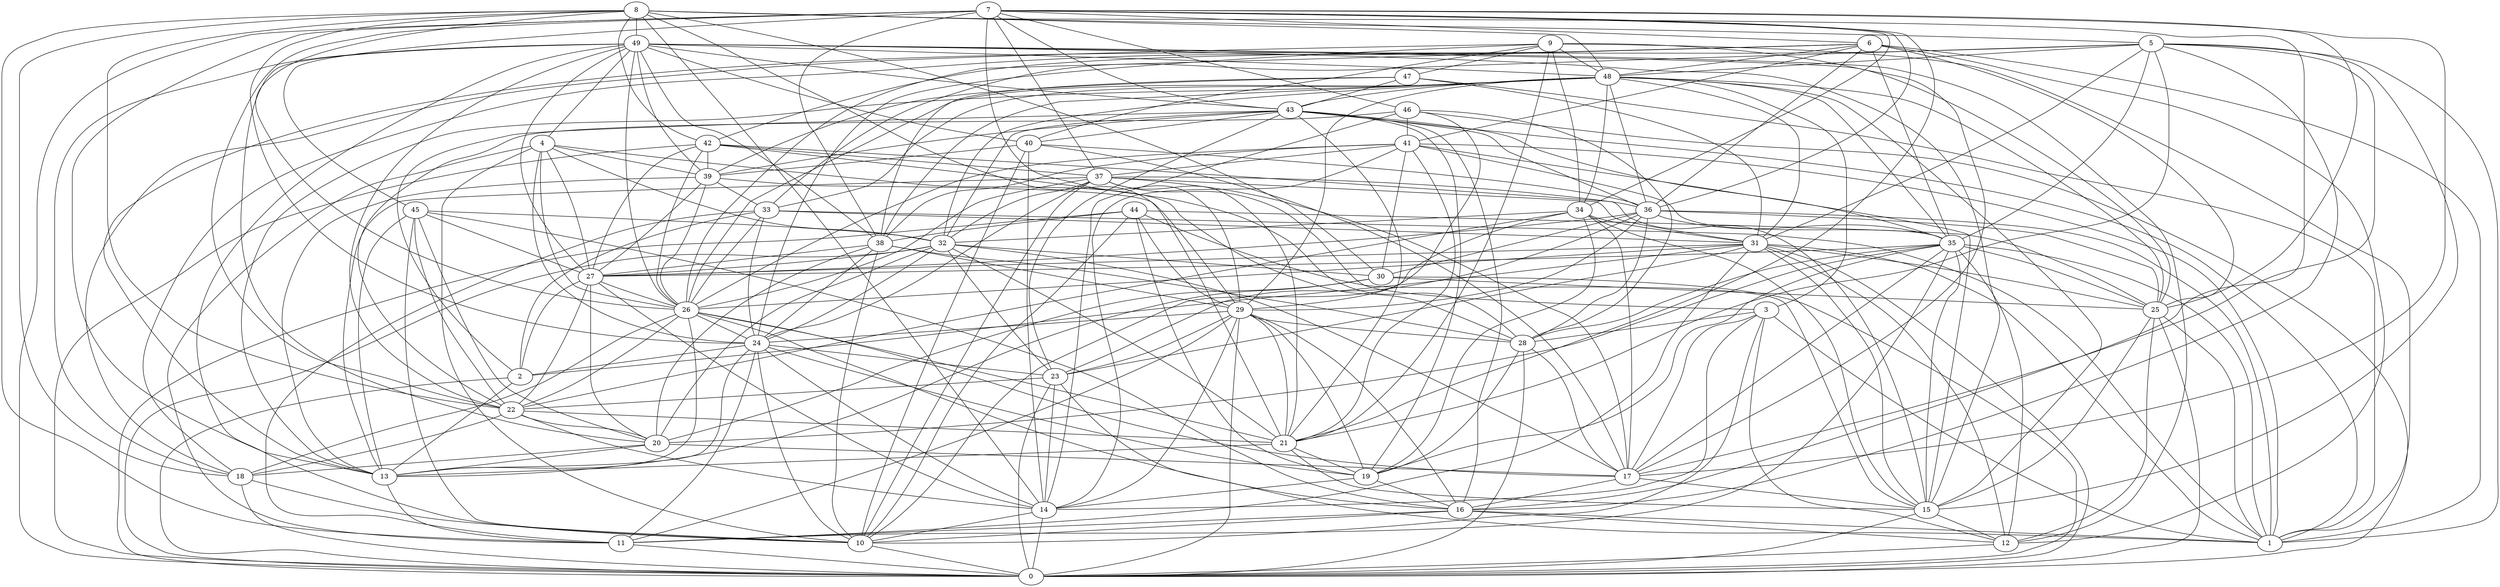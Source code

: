 digraph GG_graph {

subgraph G_graph {
edge [color = black]
"25" -> "12" [dir = none]
"25" -> "0" [dir = none]
"2" -> "0" [dir = none]
"44" -> "15" [dir = none]
"44" -> "0" [dir = none]
"44" -> "25" [dir = none]
"44" -> "19" [dir = none]
"31" -> "1" [dir = none]
"31" -> "11" [dir = none]
"31" -> "0" [dir = none]
"31" -> "15" [dir = none]
"31" -> "25" [dir = none]
"31" -> "26" [dir = none]
"31" -> "2" [dir = none]
"31" -> "12" [dir = none]
"4" -> "11" [dir = none]
"4" -> "28" [dir = none]
"4" -> "27" [dir = none]
"4" -> "39" [dir = none]
"37" -> "13" [dir = none]
"37" -> "17" [dir = none]
"37" -> "3" [dir = none]
"37" -> "24" [dir = none]
"33" -> "24" [dir = none]
"33" -> "31" [dir = none]
"33" -> "2" [dir = none]
"33" -> "26" [dir = none]
"29" -> "0" [dir = none]
"29" -> "21" [dir = none]
"29" -> "11" [dir = none]
"41" -> "30" [dir = none]
"41" -> "38" [dir = none]
"41" -> "26" [dir = none]
"41" -> "35" [dir = none]
"28" -> "19" [dir = none]
"28" -> "17" [dir = none]
"46" -> "41" [dir = none]
"46" -> "14" [dir = none]
"46" -> "22" [dir = none]
"46" -> "28" [dir = none]
"46" -> "0" [dir = none]
"10" -> "0" [dir = none]
"7" -> "25" [dir = none]
"7" -> "22" [dir = none]
"7" -> "36" [dir = none]
"7" -> "17" [dir = none]
"7" -> "45" [dir = none]
"7" -> "21" [dir = none]
"7" -> "29" [dir = none]
"36" -> "30" [dir = none]
"36" -> "23" [dir = none]
"36" -> "35" [dir = none]
"36" -> "27" [dir = none]
"36" -> "28" [dir = none]
"36" -> "25" [dir = none]
"43" -> "35" [dir = none]
"43" -> "32" [dir = none]
"43" -> "21" [dir = none]
"43" -> "1" [dir = none]
"43" -> "23" [dir = none]
"43" -> "39" [dir = none]
"32" -> "20" [dir = none]
"32" -> "21" [dir = none]
"32" -> "17" [dir = none]
"32" -> "23" [dir = none]
"26" -> "24" [dir = none]
"26" -> "18" [dir = none]
"26" -> "16" [dir = none]
"15" -> "12" [dir = none]
"15" -> "0" [dir = none]
"34" -> "15" [dir = none]
"34" -> "32" [dir = none]
"16" -> "10" [dir = none]
"16" -> "11" [dir = none]
"47" -> "43" [dir = none]
"47" -> "31" [dir = none]
"27" -> "26" [dir = none]
"27" -> "22" [dir = none]
"35" -> "20" [dir = none]
"35" -> "25" [dir = none]
"35" -> "1" [dir = none]
"35" -> "28" [dir = none]
"35" -> "11" [dir = none]
"48" -> "31" [dir = none]
"48" -> "13" [dir = none]
"48" -> "26" [dir = none]
"48" -> "35" [dir = none]
"48" -> "29" [dir = none]
"48" -> "38" [dir = none]
"48" -> "3" [dir = none]
"48" -> "36" [dir = none]
"48" -> "43" [dir = none]
"48" -> "34" [dir = none]
"18" -> "0" [dir = none]
"9" -> "21" [dir = none]
"9" -> "17" [dir = none]
"9" -> "48" [dir = none]
"9" -> "40" [dir = none]
"9" -> "34" [dir = none]
"9" -> "47" [dir = none]
"22" -> "14" [dir = none]
"22" -> "18" [dir = none]
"22" -> "21" [dir = none]
"17" -> "15" [dir = none]
"40" -> "17" [dir = none]
"40" -> "10" [dir = none]
"23" -> "22" [dir = none]
"23" -> "14" [dir = none]
"21" -> "15" [dir = none]
"5" -> "21" [dir = none]
"5" -> "15" [dir = none]
"5" -> "48" [dir = none]
"5" -> "35" [dir = none]
"5" -> "42" [dir = none]
"42" -> "37" [dir = none]
"42" -> "26" [dir = none]
"49" -> "38" [dir = none]
"49" -> "27" [dir = none]
"49" -> "12" [dir = none]
"49" -> "40" [dir = none]
"49" -> "39" [dir = none]
"49" -> "18" [dir = none]
"49" -> "26" [dir = none]
"49" -> "43" [dir = none]
"8" -> "5" [dir = none]
"8" -> "26" [dir = none]
"8" -> "30" [dir = none]
"8" -> "49" [dir = none]
"38" -> "20" [dir = none]
"38" -> "28" [dir = none]
"38" -> "24" [dir = none]
"39" -> "33" [dir = none]
"30" -> "25" [dir = none]
"45" -> "22" [dir = none]
"45" -> "32" [dir = none]
"45" -> "13" [dir = none]
"45" -> "16" [dir = none]
"3" -> "1" [dir = none]
"3" -> "12" [dir = none]
"3" -> "14" [dir = none]
"6" -> "48" [dir = none]
"6" -> "26" [dir = none]
"6" -> "18" [dir = none]
"6" -> "1" [dir = none]
"24" -> "2" [dir = none]
"24" -> "19" [dir = none]
"24" -> "11" [dir = none]
"24" -> "14" [dir = none]
"30" -> "13" [dir = none]
"44" -> "29" [dir = none]
"7" -> "37" [dir = none]
"46" -> "29" [dir = none]
"47" -> "1" [dir = none]
"8" -> "48" [dir = none]
"48" -> "32" [dir = none]
"41" -> "37" [dir = none]
"49" -> "10" [dir = none]
"20" -> "13" [dir = none]
"40" -> "14" [dir = none]
"49" -> "4" [dir = none]
"48" -> "33" [dir = none]
"9" -> "24" [dir = none]
"20" -> "18" [dir = none]
"23" -> "0" [dir = none]
"34" -> "17" [dir = none]
"6" -> "13" [dir = none]
"38" -> "27" [dir = none]
"8" -> "22" [dir = none]
"29" -> "23" [dir = none]
"19" -> "14" [dir = none]
"34" -> "10" [dir = none]
"33" -> "1" [dir = none]
"7" -> "0" [dir = none]
"49" -> "15" [dir = none]
"37" -> "21" [dir = none]
"39" -> "29" [dir = none]
"45" -> "27" [dir = none]
"24" -> "23" [dir = none]
"48" -> "15" [dir = none]
"25" -> "15" [dir = none]
"8" -> "11" [dir = none]
"34" -> "19" [dir = none]
"8" -> "42" [dir = none]
"43" -> "36" [dir = none]
"6" -> "35" [dir = none]
"37" -> "31" [dir = none]
"4" -> "24" [dir = none]
"5" -> "17" [dir = none]
"29" -> "19" [dir = none]
"43" -> "2" [dir = none]
"5" -> "31" [dir = none]
"49" -> "25" [dir = none]
"45" -> "20" [dir = none]
"42" -> "27" [dir = none]
"29" -> "28" [dir = none]
"35" -> "12" [dir = none]
"6" -> "41" [dir = none]
"39" -> "27" [dir = none]
"22" -> "20" [dir = none]
"8" -> "18" [dir = none]
"41" -> "21" [dir = none]
"30" -> "0" [dir = none]
"33" -> "11" [dir = none]
"34" -> "31" [dir = none]
"36" -> "1" [dir = none]
"3" -> "17" [dir = none]
"38" -> "10" [dir = none]
"43" -> "16" [dir = none]
"43" -> "19" [dir = none]
"47" -> "38" [dir = none]
"6" -> "25" [dir = none]
"4" -> "32" [dir = none]
"45" -> "10" [dir = none]
"36" -> "29" [dir = none]
"37" -> "32" [dir = none]
"29" -> "16" [dir = none]
"37" -> "36" [dir = none]
"38" -> "29" [dir = none]
"30" -> "20" [dir = none]
"27" -> "14" [dir = none]
"3" -> "10" [dir = none]
"39" -> "13" [dir = none]
"32" -> "27" [dir = none]
"4" -> "10" [dir = none]
"2" -> "13" [dir = none]
"12" -> "0" [dir = none]
"13" -> "11" [dir = none]
"49" -> "22" [dir = none]
"16" -> "12" [dir = none]
"41" -> "1" [dir = none]
"37" -> "26" [dir = none]
"7" -> "34" [dir = none]
"32" -> "30" [dir = none]
"41" -> "14" [dir = none]
"18" -> "10" [dir = none]
"40" -> "39" [dir = none]
"26" -> "21" [dir = none]
"32" -> "0" [dir = none]
"7" -> "6" [dir = none]
"23" -> "1" [dir = none]
"44" -> "10" [dir = none]
"5" -> "33" [dir = none]
"35" -> "27" [dir = none]
"27" -> "20" [dir = none]
"20" -> "17" [dir = none]
"49" -> "20" [dir = none]
"9" -> "1" [dir = none]
"6" -> "36" [dir = none]
"35" -> "17" [dir = none]
"14" -> "10" [dir = none]
"21" -> "19" [dir = none]
"29" -> "24" [dir = none]
"25" -> "1" [dir = none]
"7" -> "13" [dir = none]
"8" -> "16" [dir = none]
"16" -> "1" [dir = none]
"4" -> "26" [dir = none]
"17" -> "16" [dir = none]
"49" -> "48" [dir = none]
"7" -> "38" [dir = none]
"26" -> "17" [dir = none]
"42" -> "15" [dir = none]
"37" -> "10" [dir = none]
"9" -> "18" [dir = none]
"8" -> "14" [dir = none]
"48" -> "25" [dir = none]
"24" -> "10" [dir = none]
"14" -> "0" [dir = none]
"24" -> "13" [dir = none]
"26" -> "13" [dir = none]
"5" -> "1" [dir = none]
"47" -> "39" [dir = none]
"6" -> "12" [dir = none]
"35" -> "19" [dir = none]
"29" -> "14" [dir = none]
"42" -> "28" [dir = none]
"39" -> "26" [dir = none]
"35" -> "15" [dir = none]
"11" -> "0" [dir = none]
"31" -> "27" [dir = none]
"28" -> "0" [dir = none]
"7" -> "46" [dir = none]
"41" -> "15" [dir = none]
"3" -> "28" [dir = none]
"32" -> "24" [dir = none]
"31" -> "23" [dir = none]
"5" -> "16" [dir = none]
"8" -> "24" [dir = none]
"21" -> "13" [dir = none]
"7" -> "43" [dir = none]
"19" -> "16" [dir = none]
"42" -> "39" [dir = none]
"43" -> "40" [dir = none]
"8" -> "21" [dir = none]
"26" -> "22" [dir = none]
"34" -> "22" [dir = none]
"27" -> "2" [dir = none]
"40" -> "36" [dir = none]
"42" -> "0" [dir = none]
"44" -> "38" [dir = none]
}

}
